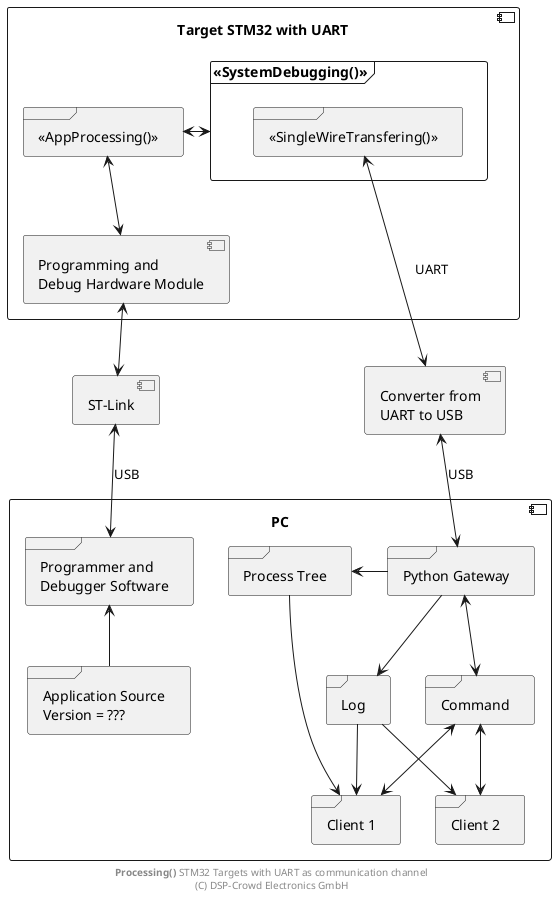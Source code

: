 
@startuml

' skinparam linetype ortho

component PC as pc {
  frame "Python Gateway" as gw

  frame "Log" as log
  frame "Command" as cmd
  frame "Process Tree" as tree

  frame "Client 1" as clt1
  frame "Client 2" as clt2

  frame "Programmer and\nDebugger Software" as dbgPc
  frame "Application Source\nVersion = ???" as src
}

component "Converter from\nUART to USB" as cnvt2

component "Target STM32 with UART" as trg {
  frame "<<SystemDebugging()>>" as dbg {
    frame "<<SingleWireTransfering()>>" as swt
  }
  component "Programming and\nDebug Hardware Module" as segInt
  frame "<<AppProcessing()>>" as app

}

component "ST-Link" as pStLink

dbg <-> app
app <--> segInt

swt <-> cnvt2 : UART

cnvt2 <--> gw : USB

segInt <--> pStLink

pStLink <--> dbgPc : USB
dbgPc <-- src

gw --> log
gw <--> cmd
tree <- gw

tree --> clt1
log --> clt1
log --> clt2
cmd <--> clt1
cmd <--> clt2

footer **Processing()** STM32 Targets with UART as communication channel\n(C) DSP-Crowd Electronics GmbH

@enduml

